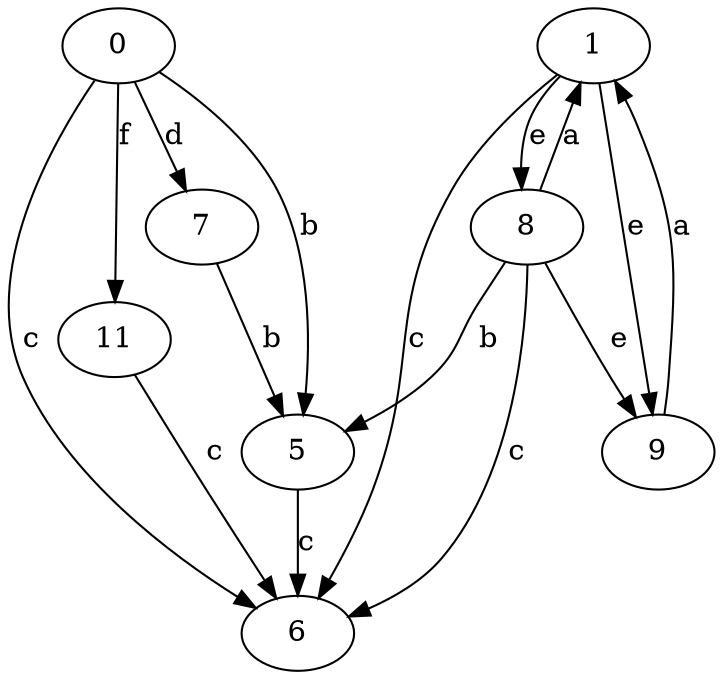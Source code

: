 strict digraph  {
1;
0;
5;
6;
7;
8;
9;
11;
1 -> 6  [label=c];
1 -> 8  [label=e];
1 -> 9  [label=e];
0 -> 5  [label=b];
0 -> 6  [label=c];
0 -> 7  [label=d];
0 -> 11  [label=f];
5 -> 6  [label=c];
7 -> 5  [label=b];
8 -> 1  [label=a];
8 -> 5  [label=b];
8 -> 6  [label=c];
8 -> 9  [label=e];
9 -> 1  [label=a];
11 -> 6  [label=c];
}
